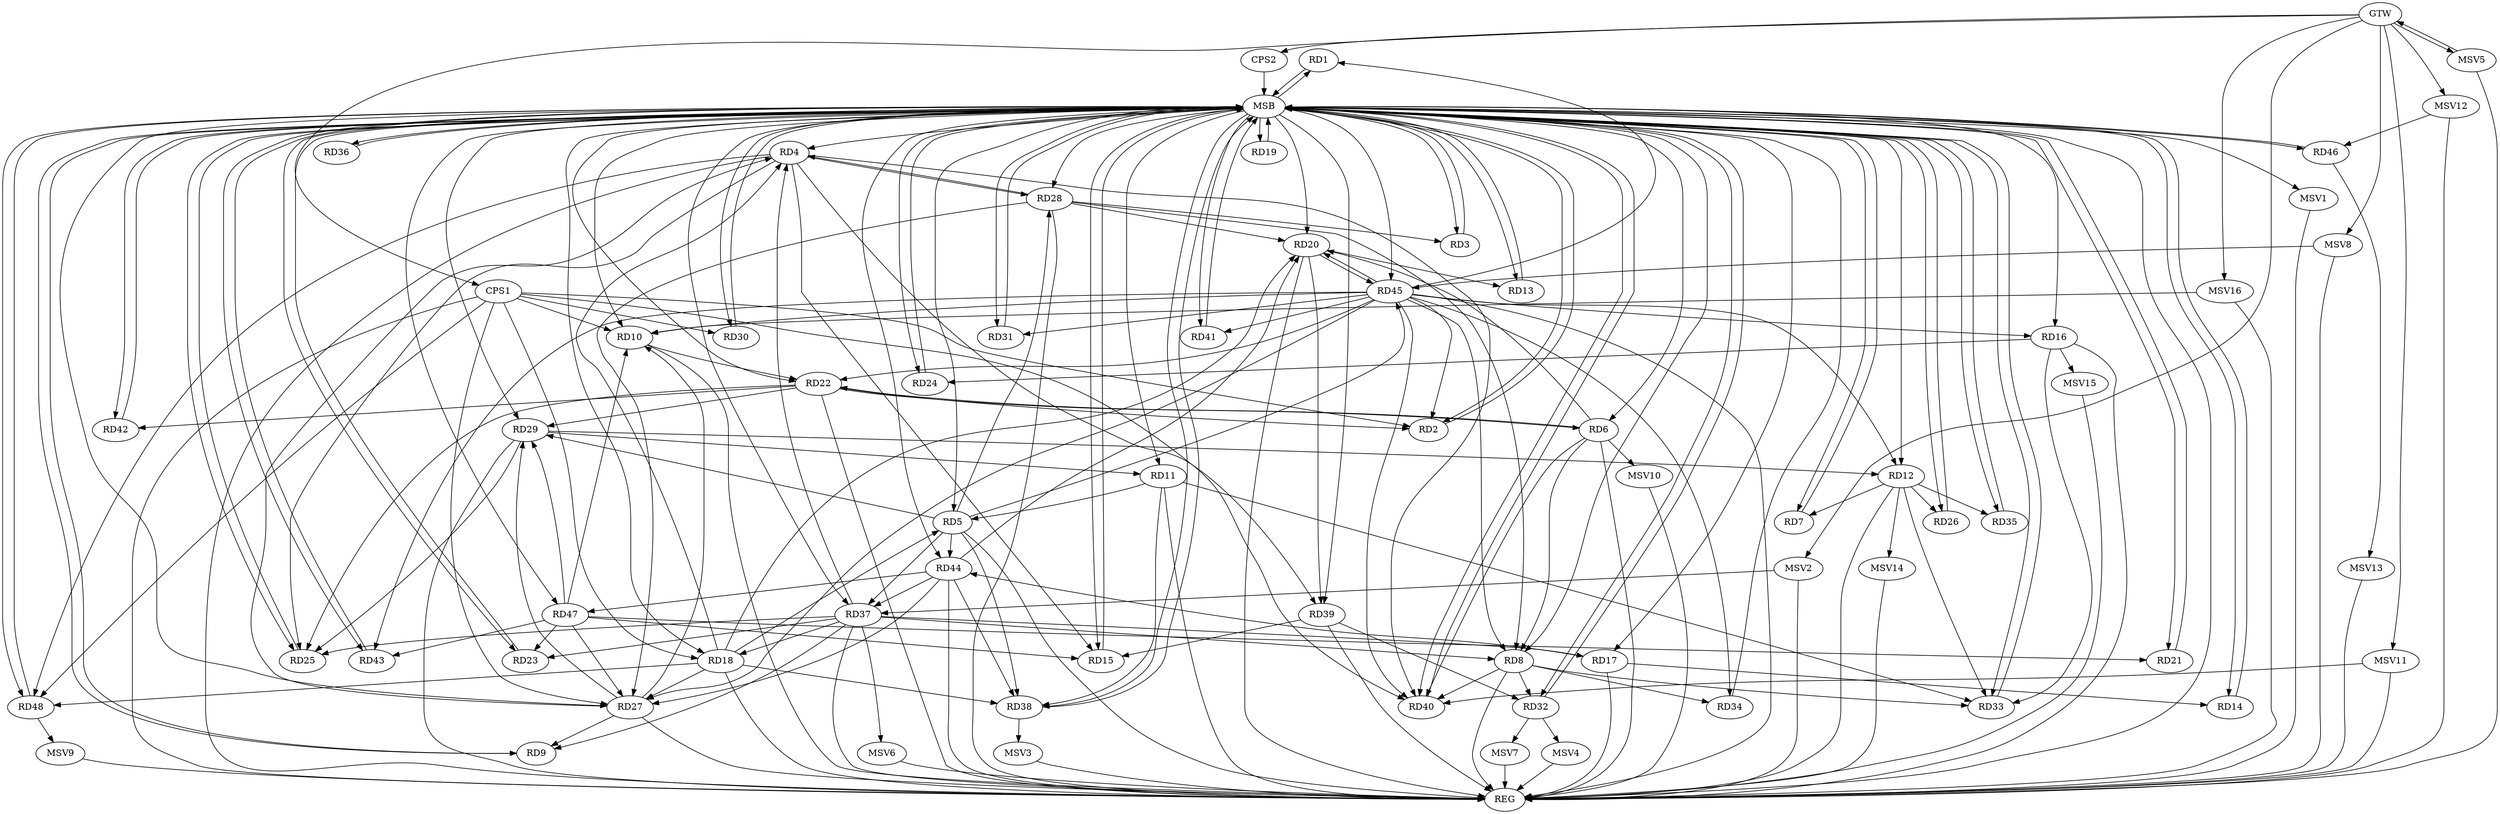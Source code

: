 strict digraph G {
  RD1 [ label="RD1" ];
  RD2 [ label="RD2" ];
  RD3 [ label="RD3" ];
  RD4 [ label="RD4" ];
  RD5 [ label="RD5" ];
  RD6 [ label="RD6" ];
  RD7 [ label="RD7" ];
  RD8 [ label="RD8" ];
  RD9 [ label="RD9" ];
  RD10 [ label="RD10" ];
  RD11 [ label="RD11" ];
  RD12 [ label="RD12" ];
  RD13 [ label="RD13" ];
  RD14 [ label="RD14" ];
  RD15 [ label="RD15" ];
  RD16 [ label="RD16" ];
  RD17 [ label="RD17" ];
  RD18 [ label="RD18" ];
  RD19 [ label="RD19" ];
  RD20 [ label="RD20" ];
  RD21 [ label="RD21" ];
  RD22 [ label="RD22" ];
  RD23 [ label="RD23" ];
  RD24 [ label="RD24" ];
  RD25 [ label="RD25" ];
  RD26 [ label="RD26" ];
  RD27 [ label="RD27" ];
  RD28 [ label="RD28" ];
  RD29 [ label="RD29" ];
  RD30 [ label="RD30" ];
  RD31 [ label="RD31" ];
  RD32 [ label="RD32" ];
  RD33 [ label="RD33" ];
  RD34 [ label="RD34" ];
  RD35 [ label="RD35" ];
  RD36 [ label="RD36" ];
  RD37 [ label="RD37" ];
  RD38 [ label="RD38" ];
  RD39 [ label="RD39" ];
  RD40 [ label="RD40" ];
  RD41 [ label="RD41" ];
  RD42 [ label="RD42" ];
  RD43 [ label="RD43" ];
  RD44 [ label="RD44" ];
  RD45 [ label="RD45" ];
  RD46 [ label="RD46" ];
  RD47 [ label="RD47" ];
  RD48 [ label="RD48" ];
  CPS1 [ label="CPS1" ];
  CPS2 [ label="CPS2" ];
  GTW [ label="GTW" ];
  REG [ label="REG" ];
  MSB [ label="MSB" ];
  MSV1 [ label="MSV1" ];
  MSV2 [ label="MSV2" ];
  MSV3 [ label="MSV3" ];
  MSV4 [ label="MSV4" ];
  MSV5 [ label="MSV5" ];
  MSV6 [ label="MSV6" ];
  MSV7 [ label="MSV7" ];
  MSV8 [ label="MSV8" ];
  MSV9 [ label="MSV9" ];
  MSV10 [ label="MSV10" ];
  MSV11 [ label="MSV11" ];
  MSV12 [ label="MSV12" ];
  MSV13 [ label="MSV13" ];
  MSV14 [ label="MSV14" ];
  MSV15 [ label="MSV15" ];
  MSV16 [ label="MSV16" ];
  RD45 -> RD1;
  RD22 -> RD2;
  RD28 -> RD3;
  RD4 -> RD15;
  RD18 -> RD4;
  RD4 -> RD25;
  RD27 -> RD4;
  RD4 -> RD28;
  RD28 -> RD4;
  RD37 -> RD4;
  RD4 -> RD39;
  RD4 -> RD40;
  RD4 -> RD48;
  RD11 -> RD5;
  RD18 -> RD5;
  RD5 -> RD28;
  RD5 -> RD29;
  RD5 -> RD37;
  RD5 -> RD38;
  RD5 -> RD44;
  RD5 -> RD45;
  RD6 -> RD8;
  RD6 -> RD20;
  RD6 -> RD22;
  RD22 -> RD6;
  RD6 -> RD40;
  RD12 -> RD7;
  RD28 -> RD8;
  RD8 -> RD32;
  RD8 -> RD33;
  RD8 -> RD34;
  RD37 -> RD8;
  RD8 -> RD40;
  RD45 -> RD8;
  RD27 -> RD9;
  RD37 -> RD9;
  RD10 -> RD22;
  RD27 -> RD10;
  RD45 -> RD10;
  RD47 -> RD10;
  RD29 -> RD11;
  RD11 -> RD33;
  RD11 -> RD38;
  RD12 -> RD26;
  RD29 -> RD12;
  RD12 -> RD33;
  RD12 -> RD35;
  RD45 -> RD12;
  RD20 -> RD13;
  RD17 -> RD14;
  RD39 -> RD15;
  RD47 -> RD15;
  RD16 -> RD24;
  RD16 -> RD33;
  RD45 -> RD16;
  RD37 -> RD17;
  RD17 -> RD44;
  RD18 -> RD20;
  RD18 -> RD27;
  RD37 -> RD18;
  RD18 -> RD38;
  RD18 -> RD48;
  RD28 -> RD20;
  RD20 -> RD39;
  RD44 -> RD20;
  RD20 -> RD45;
  RD45 -> RD20;
  RD47 -> RD21;
  RD22 -> RD25;
  RD22 -> RD29;
  RD22 -> RD42;
  RD37 -> RD23;
  RD47 -> RD23;
  RD29 -> RD25;
  RD37 -> RD25;
  RD28 -> RD27;
  RD27 -> RD29;
  RD44 -> RD27;
  RD45 -> RD27;
  RD47 -> RD27;
  RD47 -> RD29;
  RD39 -> RD32;
  RD44 -> RD37;
  RD44 -> RD38;
  RD45 -> RD40;
  RD45 -> RD43;
  RD47 -> RD43;
  RD44 -> RD47;
  CPS1 -> RD30;
  CPS1 -> RD10;
  CPS1 -> RD40;
  CPS1 -> RD48;
  CPS1 -> RD27;
  CPS1 -> RD18;
  CPS1 -> RD2;
  GTW -> CPS1;
  GTW -> CPS2;
  RD4 -> REG;
  RD5 -> REG;
  RD6 -> REG;
  RD8 -> REG;
  RD10 -> REG;
  RD11 -> REG;
  RD12 -> REG;
  RD16 -> REG;
  RD17 -> REG;
  RD18 -> REG;
  RD20 -> REG;
  RD22 -> REG;
  RD27 -> REG;
  RD28 -> REG;
  RD29 -> REG;
  RD37 -> REG;
  RD39 -> REG;
  RD44 -> REG;
  RD45 -> REG;
  CPS1 -> REG;
  RD1 -> MSB;
  MSB -> RD2;
  MSB -> RD3;
  MSB -> RD11;
  MSB -> RD17;
  MSB -> RD21;
  MSB -> RD28;
  MSB -> RD36;
  MSB -> RD44;
  MSB -> REG;
  RD2 -> MSB;
  MSB -> RD8;
  MSB -> RD13;
  MSB -> RD15;
  MSB -> RD18;
  MSB -> RD30;
  MSB -> RD43;
  MSB -> RD46;
  RD3 -> MSB;
  MSB -> RD24;
  MSB -> RD35;
  MSB -> RD37;
  RD7 -> MSB;
  MSB -> RD10;
  MSB -> RD29;
  RD9 -> MSB;
  MSB -> RD41;
  MSB -> RD45;
  MSB -> RD47;
  RD13 -> MSB;
  MSB -> RD5;
  MSB -> RD32;
  RD14 -> MSB;
  MSB -> RD4;
  MSB -> RD9;
  MSB -> RD19;
  MSB -> RD25;
  MSB -> RD26;
  MSB -> RD31;
  RD15 -> MSB;
  MSB -> RD20;
  MSB -> RD27;
  RD19 -> MSB;
  MSB -> RD1;
  MSB -> RD12;
  MSB -> RD16;
  RD21 -> MSB;
  MSB -> RD7;
  RD23 -> MSB;
  MSB -> RD38;
  RD24 -> MSB;
  MSB -> RD42;
  MSB -> RD48;
  RD25 -> MSB;
  MSB -> RD39;
  RD26 -> MSB;
  MSB -> RD6;
  MSB -> RD40;
  RD30 -> MSB;
  MSB -> RD23;
  MSB -> RD33;
  RD31 -> MSB;
  RD32 -> MSB;
  RD33 -> MSB;
  RD34 -> MSB;
  MSB -> RD22;
  RD35 -> MSB;
  RD36 -> MSB;
  RD38 -> MSB;
  RD40 -> MSB;
  MSB -> RD14;
  RD41 -> MSB;
  RD42 -> MSB;
  RD43 -> MSB;
  RD46 -> MSB;
  RD48 -> MSB;
  CPS2 -> MSB;
  RD45 -> RD22;
  RD45 -> RD41;
  RD45 -> RD2;
  RD45 -> RD34;
  RD45 -> RD31;
  MSB -> MSV1;
  MSV1 -> REG;
  MSV2 -> RD37;
  GTW -> MSV2;
  MSV2 -> REG;
  RD38 -> MSV3;
  MSV3 -> REG;
  RD32 -> MSV4;
  MSV4 -> REG;
  MSV5 -> GTW;
  GTW -> MSV5;
  MSV5 -> REG;
  RD37 -> MSV6;
  MSV6 -> REG;
  RD32 -> MSV7;
  MSV7 -> REG;
  MSV8 -> RD45;
  GTW -> MSV8;
  MSV8 -> REG;
  RD48 -> MSV9;
  MSV9 -> REG;
  RD6 -> MSV10;
  MSV10 -> REG;
  MSV11 -> RD40;
  GTW -> MSV11;
  MSV11 -> REG;
  MSV12 -> RD46;
  GTW -> MSV12;
  MSV12 -> REG;
  RD46 -> MSV13;
  MSV13 -> REG;
  RD12 -> MSV14;
  MSV14 -> REG;
  RD16 -> MSV15;
  MSV15 -> REG;
  MSV16 -> RD10;
  GTW -> MSV16;
  MSV16 -> REG;
}
